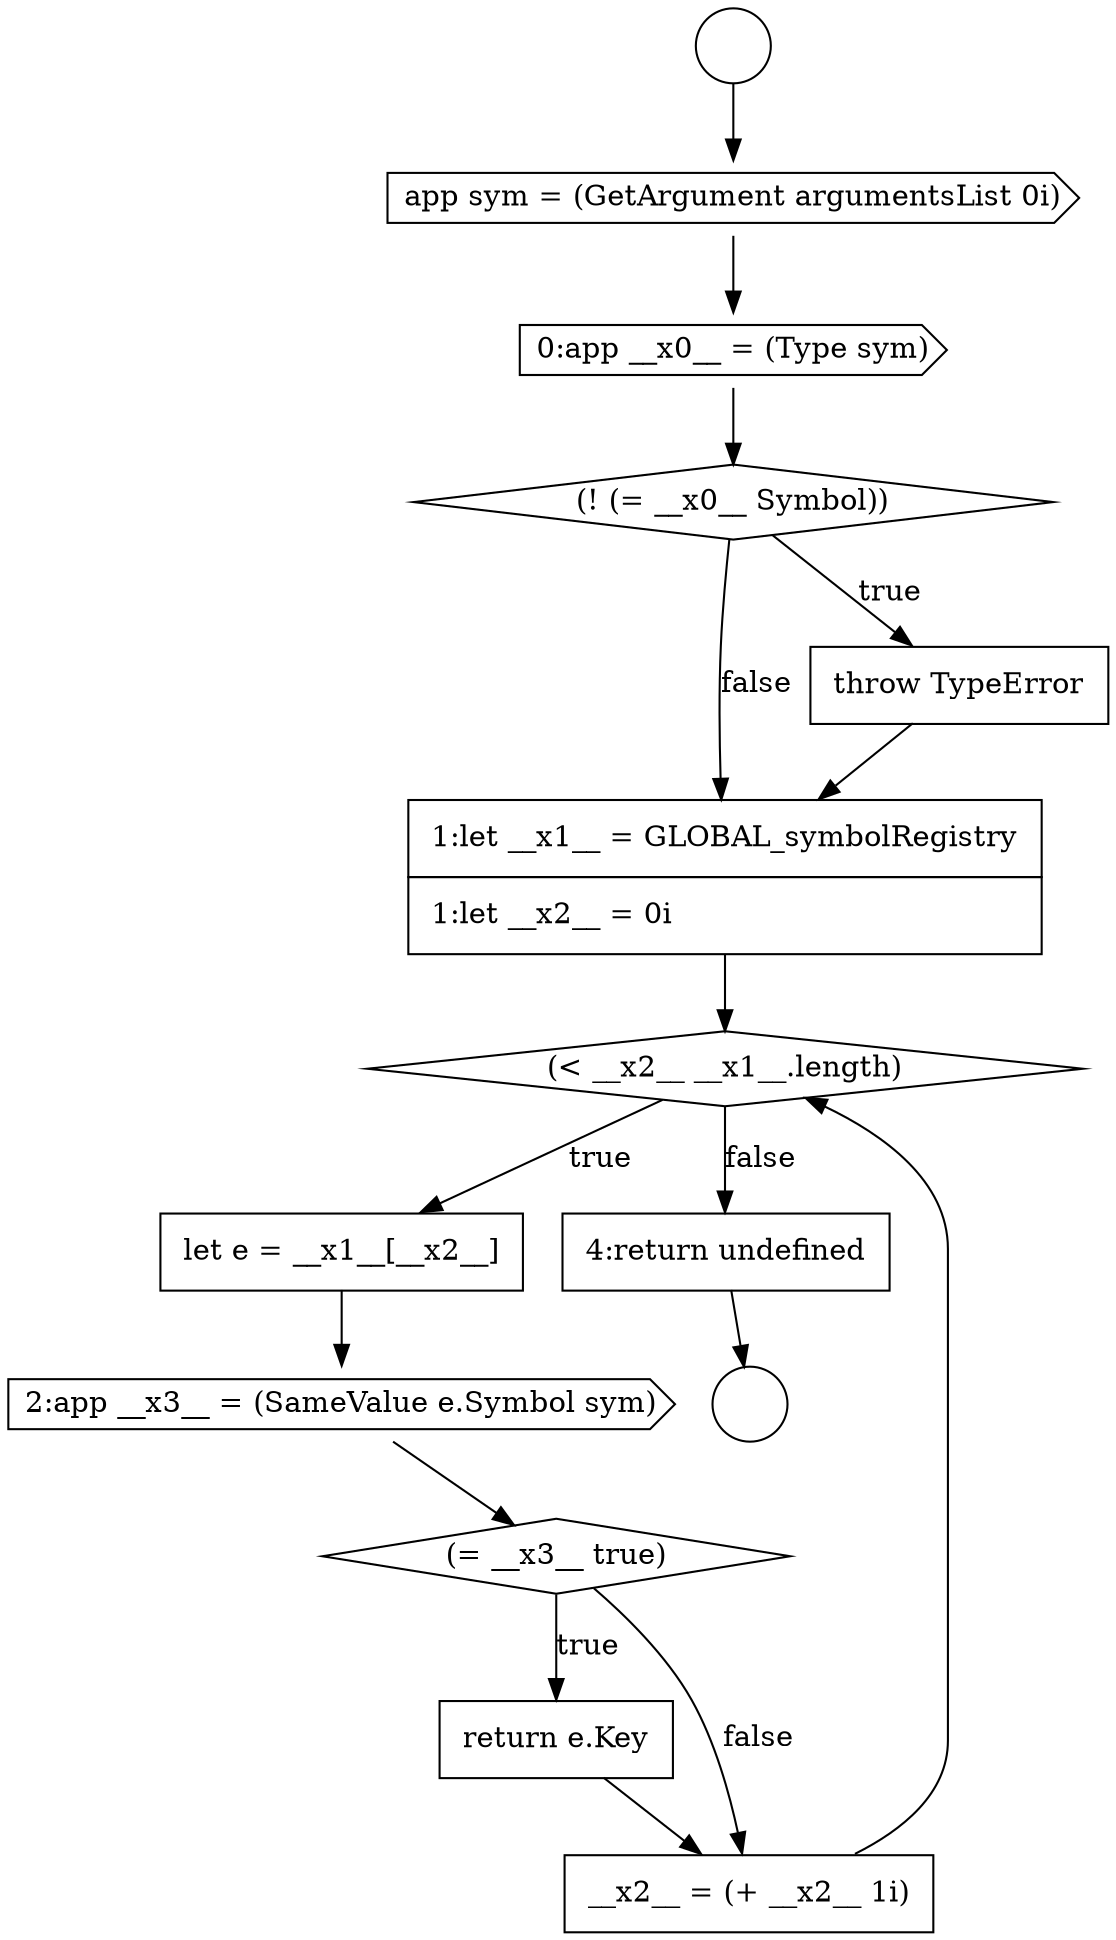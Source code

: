 digraph {
  node10753 [shape=none, margin=0, label=<<font color="black">
    <table border="0" cellborder="1" cellspacing="0" cellpadding="10">
      <tr><td align="left">1:let __x1__ = GLOBAL_symbolRegistry</td></tr>
      <tr><td align="left">1:let __x2__ = 0i</td></tr>
    </table>
  </font>> color="black" fillcolor="white" style=filled]
  node10747 [shape=circle label=" " color="black" fillcolor="white" style=filled]
  node10751 [shape=diamond, label=<<font color="black">(! (= __x0__ Symbol))</font>> color="black" fillcolor="white" style=filled]
  node10757 [shape=diamond, label=<<font color="black">(= __x3__ true)</font>> color="black" fillcolor="white" style=filled]
  node10756 [shape=cds, label=<<font color="black">2:app __x3__ = (SameValue e.Symbol sym)</font>> color="black" fillcolor="white" style=filled]
  node10752 [shape=none, margin=0, label=<<font color="black">
    <table border="0" cellborder="1" cellspacing="0" cellpadding="10">
      <tr><td align="left">throw TypeError</td></tr>
    </table>
  </font>> color="black" fillcolor="white" style=filled]
  node10755 [shape=none, margin=0, label=<<font color="black">
    <table border="0" cellborder="1" cellspacing="0" cellpadding="10">
      <tr><td align="left">let e = __x1__[__x2__]</td></tr>
    </table>
  </font>> color="black" fillcolor="white" style=filled]
  node10754 [shape=diamond, label=<<font color="black">(&lt; __x2__ __x1__.length)</font>> color="black" fillcolor="white" style=filled]
  node10758 [shape=none, margin=0, label=<<font color="black">
    <table border="0" cellborder="1" cellspacing="0" cellpadding="10">
      <tr><td align="left">return e.Key</td></tr>
    </table>
  </font>> color="black" fillcolor="white" style=filled]
  node10750 [shape=cds, label=<<font color="black">0:app __x0__ = (Type sym)</font>> color="black" fillcolor="white" style=filled]
  node10748 [shape=circle label=" " color="black" fillcolor="white" style=filled]
  node10760 [shape=none, margin=0, label=<<font color="black">
    <table border="0" cellborder="1" cellspacing="0" cellpadding="10">
      <tr><td align="left">4:return undefined</td></tr>
    </table>
  </font>> color="black" fillcolor="white" style=filled]
  node10749 [shape=cds, label=<<font color="black">app sym = (GetArgument argumentsList 0i)</font>> color="black" fillcolor="white" style=filled]
  node10759 [shape=none, margin=0, label=<<font color="black">
    <table border="0" cellborder="1" cellspacing="0" cellpadding="10">
      <tr><td align="left">__x2__ = (+ __x2__ 1i)</td></tr>
    </table>
  </font>> color="black" fillcolor="white" style=filled]
  node10751 -> node10752 [label=<<font color="black">true</font>> color="black"]
  node10751 -> node10753 [label=<<font color="black">false</font>> color="black"]
  node10760 -> node10748 [ color="black"]
  node10757 -> node10758 [label=<<font color="black">true</font>> color="black"]
  node10757 -> node10759 [label=<<font color="black">false</font>> color="black"]
  node10756 -> node10757 [ color="black"]
  node10750 -> node10751 [ color="black"]
  node10759 -> node10754 [ color="black"]
  node10755 -> node10756 [ color="black"]
  node10754 -> node10755 [label=<<font color="black">true</font>> color="black"]
  node10754 -> node10760 [label=<<font color="black">false</font>> color="black"]
  node10752 -> node10753 [ color="black"]
  node10753 -> node10754 [ color="black"]
  node10749 -> node10750 [ color="black"]
  node10758 -> node10759 [ color="black"]
  node10747 -> node10749 [ color="black"]
}
